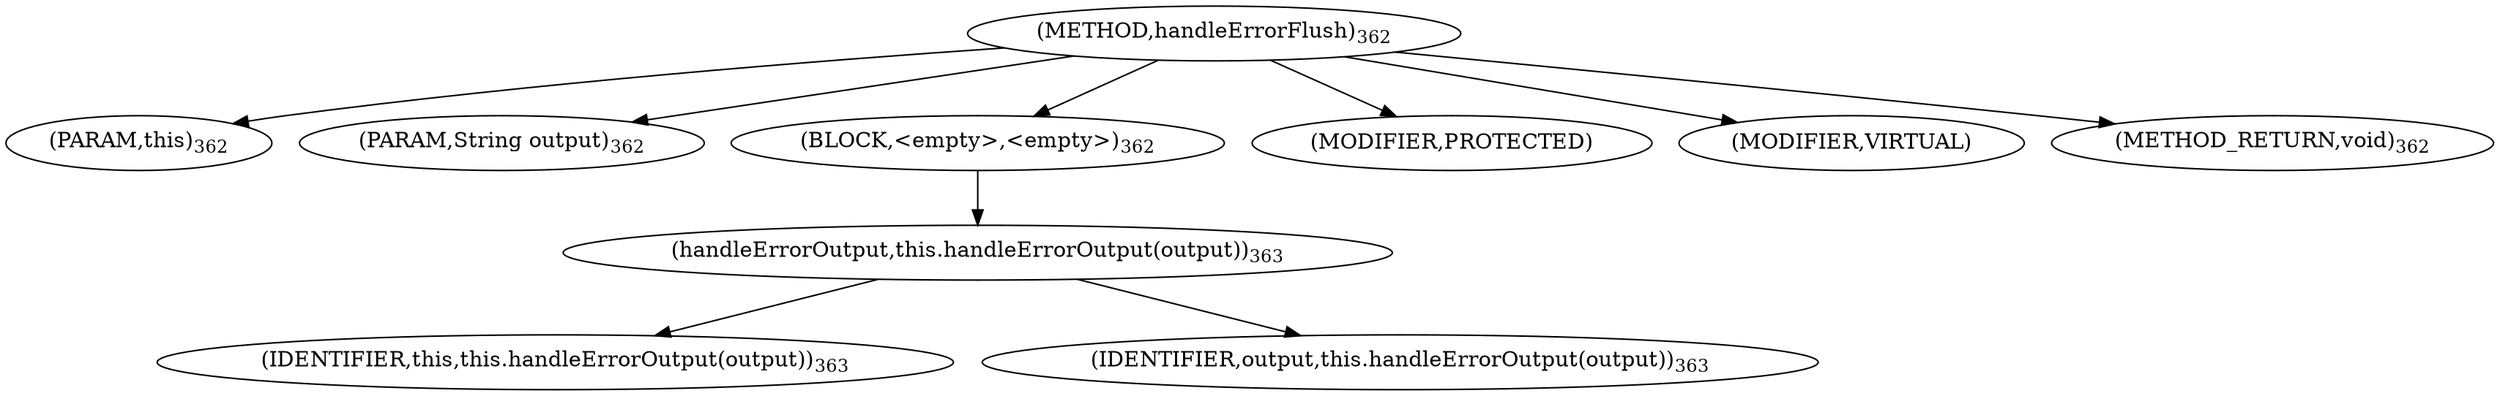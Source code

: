 digraph "handleErrorFlush" {  
"343" [label = <(METHOD,handleErrorFlush)<SUB>362</SUB>> ]
"30" [label = <(PARAM,this)<SUB>362</SUB>> ]
"344" [label = <(PARAM,String output)<SUB>362</SUB>> ]
"345" [label = <(BLOCK,&lt;empty&gt;,&lt;empty&gt;)<SUB>362</SUB>> ]
"346" [label = <(handleErrorOutput,this.handleErrorOutput(output))<SUB>363</SUB>> ]
"29" [label = <(IDENTIFIER,this,this.handleErrorOutput(output))<SUB>363</SUB>> ]
"347" [label = <(IDENTIFIER,output,this.handleErrorOutput(output))<SUB>363</SUB>> ]
"348" [label = <(MODIFIER,PROTECTED)> ]
"349" [label = <(MODIFIER,VIRTUAL)> ]
"350" [label = <(METHOD_RETURN,void)<SUB>362</SUB>> ]
  "343" -> "30" 
  "343" -> "344" 
  "343" -> "345" 
  "343" -> "348" 
  "343" -> "349" 
  "343" -> "350" 
  "345" -> "346" 
  "346" -> "29" 
  "346" -> "347" 
}
